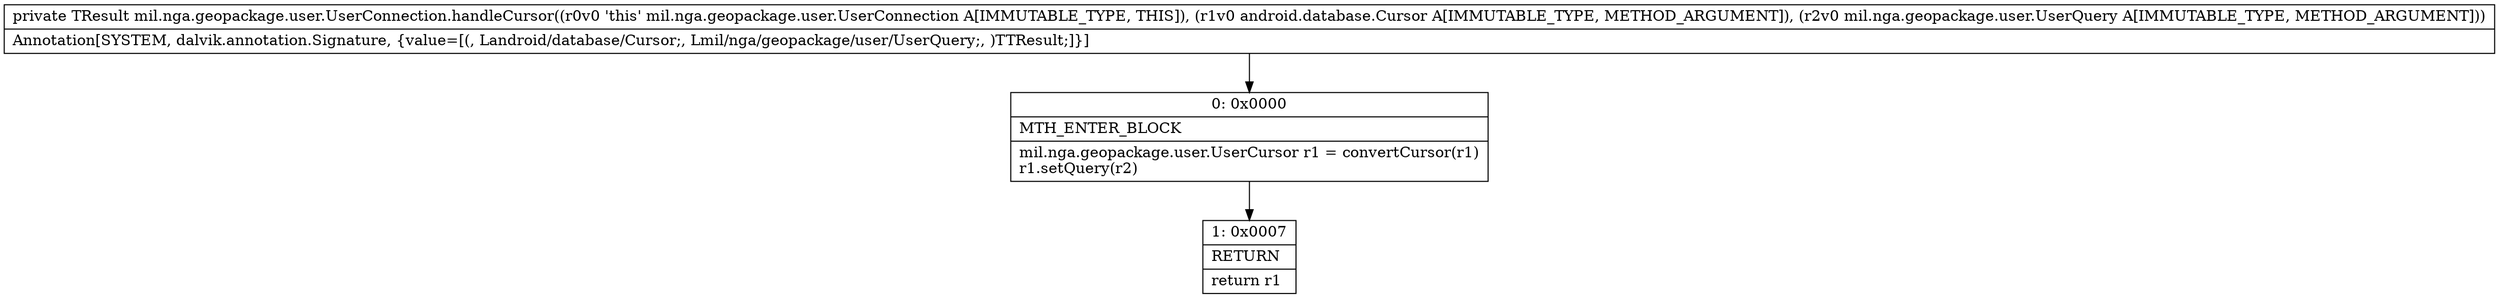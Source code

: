 digraph "CFG formil.nga.geopackage.user.UserConnection.handleCursor(Landroid\/database\/Cursor;Lmil\/nga\/geopackage\/user\/UserQuery;)Lmil\/nga\/geopackage\/user\/UserCursor;" {
Node_0 [shape=record,label="{0\:\ 0x0000|MTH_ENTER_BLOCK\l|mil.nga.geopackage.user.UserCursor r1 = convertCursor(r1)\lr1.setQuery(r2)\l}"];
Node_1 [shape=record,label="{1\:\ 0x0007|RETURN\l|return r1\l}"];
MethodNode[shape=record,label="{private TResult mil.nga.geopackage.user.UserConnection.handleCursor((r0v0 'this' mil.nga.geopackage.user.UserConnection A[IMMUTABLE_TYPE, THIS]), (r1v0 android.database.Cursor A[IMMUTABLE_TYPE, METHOD_ARGUMENT]), (r2v0 mil.nga.geopackage.user.UserQuery A[IMMUTABLE_TYPE, METHOD_ARGUMENT]))  | Annotation[SYSTEM, dalvik.annotation.Signature, \{value=[(, Landroid\/database\/Cursor;, Lmil\/nga\/geopackage\/user\/UserQuery;, )TTResult;]\}]\l}"];
MethodNode -> Node_0;
Node_0 -> Node_1;
}

